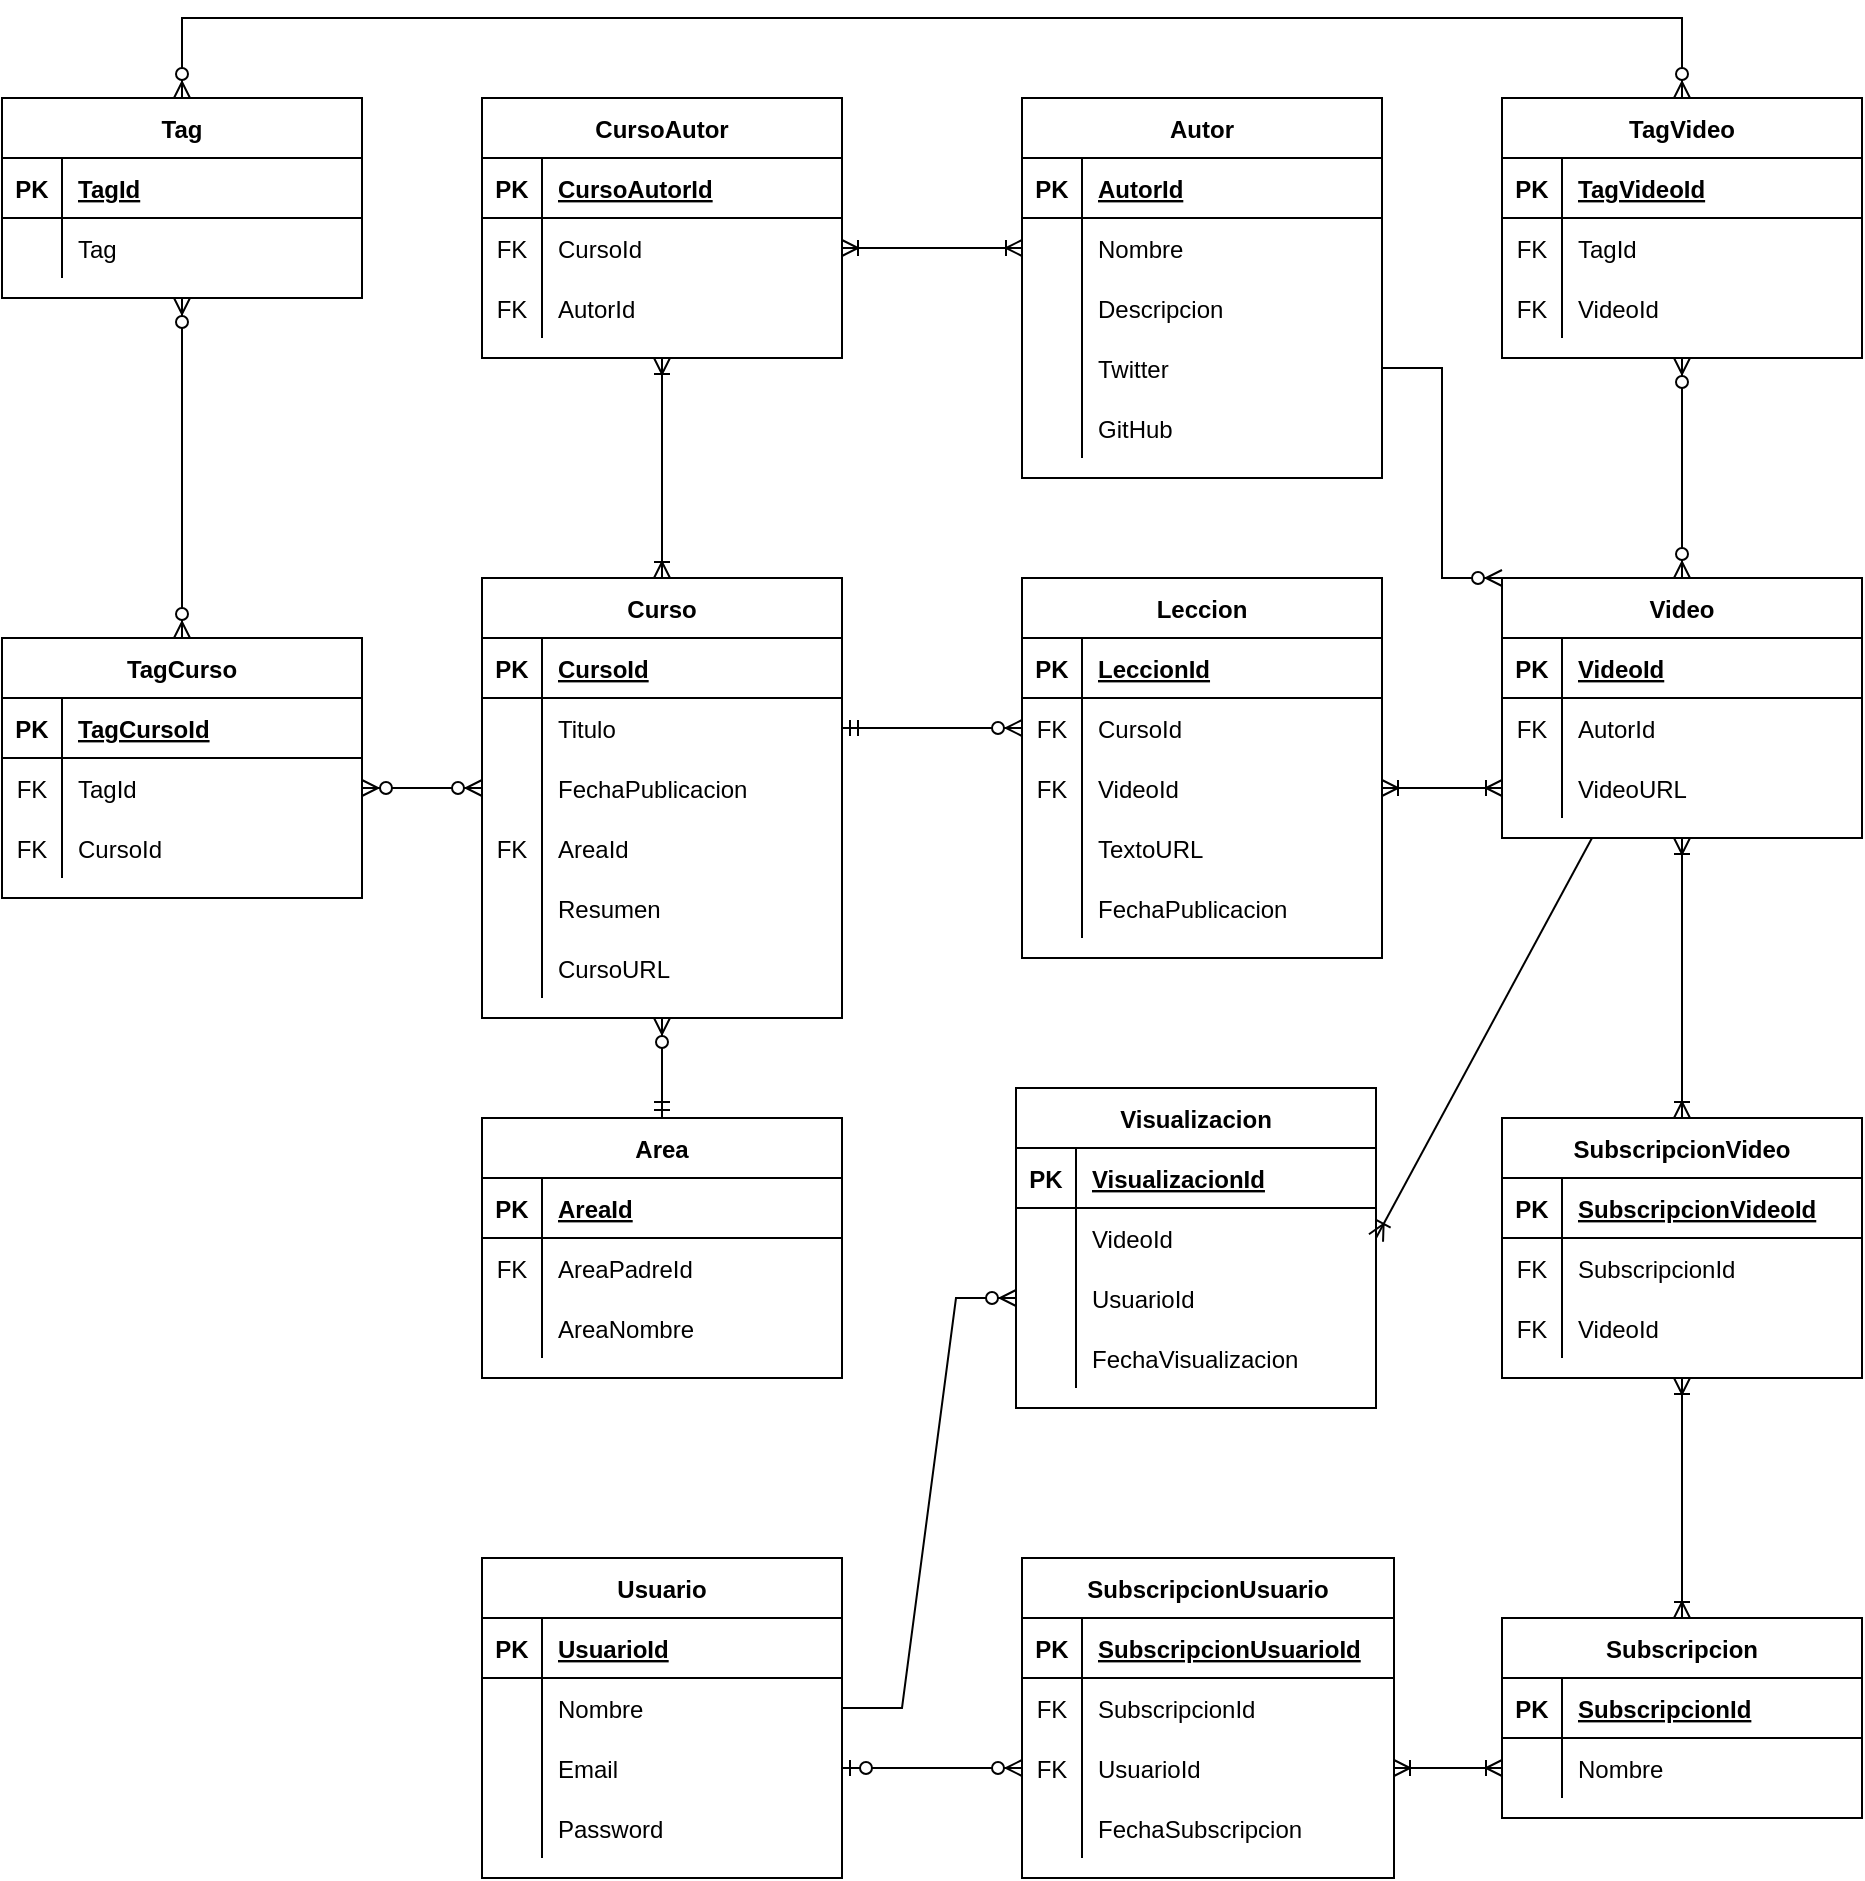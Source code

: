 <mxfile version="15.5.2" type="device"><diagram id="gZwZwtY9KoJdKJnOljTb" name="Page-1"><mxGraphModel dx="2889" dy="1114" grid="1" gridSize="10" guides="1" tooltips="1" connect="1" arrows="1" fold="1" page="1" pageScale="1" pageWidth="827" pageHeight="1169" math="0" shadow="0"><root><mxCell id="0"/><mxCell id="1" parent="0"/><mxCell id="-9CU2Oja3uMxbArhZt5T-1" value="Curso" style="shape=table;startSize=30;container=1;collapsible=1;childLayout=tableLayout;fixedRows=1;rowLines=0;fontStyle=1;align=center;resizeLast=1;" parent="1" vertex="1"><mxGeometry x="90" y="300" width="180" height="220" as="geometry"/></mxCell><mxCell id="-9CU2Oja3uMxbArhZt5T-2" value="" style="shape=partialRectangle;collapsible=0;dropTarget=0;pointerEvents=0;fillColor=none;top=0;left=0;bottom=1;right=0;points=[[0,0.5],[1,0.5]];portConstraint=eastwest;" parent="-9CU2Oja3uMxbArhZt5T-1" vertex="1"><mxGeometry y="30" width="180" height="30" as="geometry"/></mxCell><mxCell id="-9CU2Oja3uMxbArhZt5T-3" value="PK" style="shape=partialRectangle;connectable=0;fillColor=none;top=0;left=0;bottom=0;right=0;fontStyle=1;overflow=hidden;" parent="-9CU2Oja3uMxbArhZt5T-2" vertex="1"><mxGeometry width="30" height="30" as="geometry"><mxRectangle width="30" height="30" as="alternateBounds"/></mxGeometry></mxCell><mxCell id="-9CU2Oja3uMxbArhZt5T-4" value="CursoId" style="shape=partialRectangle;connectable=0;fillColor=none;top=0;left=0;bottom=0;right=0;align=left;spacingLeft=6;fontStyle=5;overflow=hidden;" parent="-9CU2Oja3uMxbArhZt5T-2" vertex="1"><mxGeometry x="30" width="150" height="30" as="geometry"><mxRectangle width="150" height="30" as="alternateBounds"/></mxGeometry></mxCell><mxCell id="-9CU2Oja3uMxbArhZt5T-5" value="" style="shape=partialRectangle;collapsible=0;dropTarget=0;pointerEvents=0;fillColor=none;top=0;left=0;bottom=0;right=0;points=[[0,0.5],[1,0.5]];portConstraint=eastwest;" parent="-9CU2Oja3uMxbArhZt5T-1" vertex="1"><mxGeometry y="60" width="180" height="30" as="geometry"/></mxCell><mxCell id="-9CU2Oja3uMxbArhZt5T-6" value="" style="shape=partialRectangle;connectable=0;fillColor=none;top=0;left=0;bottom=0;right=0;editable=1;overflow=hidden;" parent="-9CU2Oja3uMxbArhZt5T-5" vertex="1"><mxGeometry width="30" height="30" as="geometry"><mxRectangle width="30" height="30" as="alternateBounds"/></mxGeometry></mxCell><mxCell id="-9CU2Oja3uMxbArhZt5T-7" value="Titulo" style="shape=partialRectangle;connectable=0;fillColor=none;top=0;left=0;bottom=0;right=0;align=left;spacingLeft=6;overflow=hidden;" parent="-9CU2Oja3uMxbArhZt5T-5" vertex="1"><mxGeometry x="30" width="150" height="30" as="geometry"><mxRectangle width="150" height="30" as="alternateBounds"/></mxGeometry></mxCell><mxCell id="-9CU2Oja3uMxbArhZt5T-8" value="" style="shape=partialRectangle;collapsible=0;dropTarget=0;pointerEvents=0;fillColor=none;top=0;left=0;bottom=0;right=0;points=[[0,0.5],[1,0.5]];portConstraint=eastwest;" parent="-9CU2Oja3uMxbArhZt5T-1" vertex="1"><mxGeometry y="90" width="180" height="30" as="geometry"/></mxCell><mxCell id="-9CU2Oja3uMxbArhZt5T-9" value="" style="shape=partialRectangle;connectable=0;fillColor=none;top=0;left=0;bottom=0;right=0;editable=1;overflow=hidden;" parent="-9CU2Oja3uMxbArhZt5T-8" vertex="1"><mxGeometry width="30" height="30" as="geometry"><mxRectangle width="30" height="30" as="alternateBounds"/></mxGeometry></mxCell><mxCell id="-9CU2Oja3uMxbArhZt5T-10" value="FechaPublicacion" style="shape=partialRectangle;connectable=0;fillColor=none;top=0;left=0;bottom=0;right=0;align=left;spacingLeft=6;overflow=hidden;" parent="-9CU2Oja3uMxbArhZt5T-8" vertex="1"><mxGeometry x="30" width="150" height="30" as="geometry"><mxRectangle width="150" height="30" as="alternateBounds"/></mxGeometry></mxCell><mxCell id="-9CU2Oja3uMxbArhZt5T-11" value="" style="shape=partialRectangle;collapsible=0;dropTarget=0;pointerEvents=0;fillColor=none;top=0;left=0;bottom=0;right=0;points=[[0,0.5],[1,0.5]];portConstraint=eastwest;" parent="-9CU2Oja3uMxbArhZt5T-1" vertex="1"><mxGeometry y="120" width="180" height="30" as="geometry"/></mxCell><mxCell id="-9CU2Oja3uMxbArhZt5T-12" value="FK" style="shape=partialRectangle;connectable=0;fillColor=none;top=0;left=0;bottom=0;right=0;editable=1;overflow=hidden;" parent="-9CU2Oja3uMxbArhZt5T-11" vertex="1"><mxGeometry width="30" height="30" as="geometry"><mxRectangle width="30" height="30" as="alternateBounds"/></mxGeometry></mxCell><mxCell id="-9CU2Oja3uMxbArhZt5T-13" value="AreaId" style="shape=partialRectangle;connectable=0;fillColor=none;top=0;left=0;bottom=0;right=0;align=left;spacingLeft=6;overflow=hidden;" parent="-9CU2Oja3uMxbArhZt5T-11" vertex="1"><mxGeometry x="30" width="150" height="30" as="geometry"><mxRectangle width="150" height="30" as="alternateBounds"/></mxGeometry></mxCell><mxCell id="m_jo0ObRbaEmAA53Y3oJ-127" value="" style="shape=partialRectangle;collapsible=0;dropTarget=0;pointerEvents=0;fillColor=none;top=0;left=0;bottom=0;right=0;points=[[0,0.5],[1,0.5]];portConstraint=eastwest;" parent="-9CU2Oja3uMxbArhZt5T-1" vertex="1"><mxGeometry y="150" width="180" height="30" as="geometry"/></mxCell><mxCell id="m_jo0ObRbaEmAA53Y3oJ-128" value="" style="shape=partialRectangle;connectable=0;fillColor=none;top=0;left=0;bottom=0;right=0;editable=1;overflow=hidden;" parent="m_jo0ObRbaEmAA53Y3oJ-127" vertex="1"><mxGeometry width="30" height="30" as="geometry"><mxRectangle width="30" height="30" as="alternateBounds"/></mxGeometry></mxCell><mxCell id="m_jo0ObRbaEmAA53Y3oJ-129" value="Resumen" style="shape=partialRectangle;connectable=0;fillColor=none;top=0;left=0;bottom=0;right=0;align=left;spacingLeft=6;overflow=hidden;" parent="m_jo0ObRbaEmAA53Y3oJ-127" vertex="1"><mxGeometry x="30" width="150" height="30" as="geometry"><mxRectangle width="150" height="30" as="alternateBounds"/></mxGeometry></mxCell><mxCell id="m_jo0ObRbaEmAA53Y3oJ-139" value="" style="shape=partialRectangle;collapsible=0;dropTarget=0;pointerEvents=0;fillColor=none;top=0;left=0;bottom=0;right=0;points=[[0,0.5],[1,0.5]];portConstraint=eastwest;" parent="-9CU2Oja3uMxbArhZt5T-1" vertex="1"><mxGeometry y="180" width="180" height="30" as="geometry"/></mxCell><mxCell id="m_jo0ObRbaEmAA53Y3oJ-140" value="" style="shape=partialRectangle;connectable=0;fillColor=none;top=0;left=0;bottom=0;right=0;editable=1;overflow=hidden;" parent="m_jo0ObRbaEmAA53Y3oJ-139" vertex="1"><mxGeometry width="30" height="30" as="geometry"><mxRectangle width="30" height="30" as="alternateBounds"/></mxGeometry></mxCell><mxCell id="m_jo0ObRbaEmAA53Y3oJ-141" value="CursoURL" style="shape=partialRectangle;connectable=0;fillColor=none;top=0;left=0;bottom=0;right=0;align=left;spacingLeft=6;overflow=hidden;" parent="m_jo0ObRbaEmAA53Y3oJ-139" vertex="1"><mxGeometry x="30" width="150" height="30" as="geometry"><mxRectangle width="150" height="30" as="alternateBounds"/></mxGeometry></mxCell><mxCell id="-9CU2Oja3uMxbArhZt5T-14" value="Video" style="shape=table;startSize=30;container=1;collapsible=1;childLayout=tableLayout;fixedRows=1;rowLines=0;fontStyle=1;align=center;resizeLast=1;" parent="1" vertex="1"><mxGeometry x="600" y="300" width="180" height="130" as="geometry"/></mxCell><mxCell id="-9CU2Oja3uMxbArhZt5T-15" value="" style="shape=partialRectangle;collapsible=0;dropTarget=0;pointerEvents=0;fillColor=none;top=0;left=0;bottom=1;right=0;points=[[0,0.5],[1,0.5]];portConstraint=eastwest;" parent="-9CU2Oja3uMxbArhZt5T-14" vertex="1"><mxGeometry y="30" width="180" height="30" as="geometry"/></mxCell><mxCell id="-9CU2Oja3uMxbArhZt5T-16" value="PK" style="shape=partialRectangle;connectable=0;fillColor=none;top=0;left=0;bottom=0;right=0;fontStyle=1;overflow=hidden;" parent="-9CU2Oja3uMxbArhZt5T-15" vertex="1"><mxGeometry width="30" height="30" as="geometry"><mxRectangle width="30" height="30" as="alternateBounds"/></mxGeometry></mxCell><mxCell id="-9CU2Oja3uMxbArhZt5T-17" value="VideoId" style="shape=partialRectangle;connectable=0;fillColor=none;top=0;left=0;bottom=0;right=0;align=left;spacingLeft=6;fontStyle=5;overflow=hidden;" parent="-9CU2Oja3uMxbArhZt5T-15" vertex="1"><mxGeometry x="30" width="150" height="30" as="geometry"><mxRectangle width="150" height="30" as="alternateBounds"/></mxGeometry></mxCell><mxCell id="-9CU2Oja3uMxbArhZt5T-18" value="" style="shape=partialRectangle;collapsible=0;dropTarget=0;pointerEvents=0;fillColor=none;top=0;left=0;bottom=0;right=0;points=[[0,0.5],[1,0.5]];portConstraint=eastwest;" parent="-9CU2Oja3uMxbArhZt5T-14" vertex="1"><mxGeometry y="60" width="180" height="30" as="geometry"/></mxCell><mxCell id="-9CU2Oja3uMxbArhZt5T-19" value="FK" style="shape=partialRectangle;connectable=0;fillColor=none;top=0;left=0;bottom=0;right=0;editable=1;overflow=hidden;" parent="-9CU2Oja3uMxbArhZt5T-18" vertex="1"><mxGeometry width="30" height="30" as="geometry"><mxRectangle width="30" height="30" as="alternateBounds"/></mxGeometry></mxCell><mxCell id="-9CU2Oja3uMxbArhZt5T-20" value="AutorId" style="shape=partialRectangle;connectable=0;fillColor=none;top=0;left=0;bottom=0;right=0;align=left;spacingLeft=6;overflow=hidden;" parent="-9CU2Oja3uMxbArhZt5T-18" vertex="1"><mxGeometry x="30" width="150" height="30" as="geometry"><mxRectangle width="150" height="30" as="alternateBounds"/></mxGeometry></mxCell><mxCell id="m_jo0ObRbaEmAA53Y3oJ-136" value="" style="shape=partialRectangle;collapsible=0;dropTarget=0;pointerEvents=0;fillColor=none;top=0;left=0;bottom=0;right=0;points=[[0,0.5],[1,0.5]];portConstraint=eastwest;" parent="-9CU2Oja3uMxbArhZt5T-14" vertex="1"><mxGeometry y="90" width="180" height="30" as="geometry"/></mxCell><mxCell id="m_jo0ObRbaEmAA53Y3oJ-137" value="" style="shape=partialRectangle;connectable=0;fillColor=none;top=0;left=0;bottom=0;right=0;editable=1;overflow=hidden;" parent="m_jo0ObRbaEmAA53Y3oJ-136" vertex="1"><mxGeometry width="30" height="30" as="geometry"><mxRectangle width="30" height="30" as="alternateBounds"/></mxGeometry></mxCell><mxCell id="m_jo0ObRbaEmAA53Y3oJ-138" value="VideoURL" style="shape=partialRectangle;connectable=0;fillColor=none;top=0;left=0;bottom=0;right=0;align=left;spacingLeft=6;overflow=hidden;" parent="m_jo0ObRbaEmAA53Y3oJ-136" vertex="1"><mxGeometry x="30" width="150" height="30" as="geometry"><mxRectangle width="150" height="30" as="alternateBounds"/></mxGeometry></mxCell><mxCell id="m_jo0ObRbaEmAA53Y3oJ-14" value="Area" style="shape=table;startSize=30;container=1;collapsible=1;childLayout=tableLayout;fixedRows=1;rowLines=0;fontStyle=1;align=center;resizeLast=1;" parent="1" vertex="1"><mxGeometry x="90" y="570" width="180" height="130" as="geometry"/></mxCell><mxCell id="m_jo0ObRbaEmAA53Y3oJ-15" value="" style="shape=partialRectangle;collapsible=0;dropTarget=0;pointerEvents=0;fillColor=none;top=0;left=0;bottom=1;right=0;points=[[0,0.5],[1,0.5]];portConstraint=eastwest;" parent="m_jo0ObRbaEmAA53Y3oJ-14" vertex="1"><mxGeometry y="30" width="180" height="30" as="geometry"/></mxCell><mxCell id="m_jo0ObRbaEmAA53Y3oJ-16" value="PK" style="shape=partialRectangle;connectable=0;fillColor=none;top=0;left=0;bottom=0;right=0;fontStyle=1;overflow=hidden;" parent="m_jo0ObRbaEmAA53Y3oJ-15" vertex="1"><mxGeometry width="30" height="30" as="geometry"><mxRectangle width="30" height="30" as="alternateBounds"/></mxGeometry></mxCell><mxCell id="m_jo0ObRbaEmAA53Y3oJ-17" value="AreaId" style="shape=partialRectangle;connectable=0;fillColor=none;top=0;left=0;bottom=0;right=0;align=left;spacingLeft=6;fontStyle=5;overflow=hidden;" parent="m_jo0ObRbaEmAA53Y3oJ-15" vertex="1"><mxGeometry x="30" width="150" height="30" as="geometry"><mxRectangle width="150" height="30" as="alternateBounds"/></mxGeometry></mxCell><mxCell id="m_jo0ObRbaEmAA53Y3oJ-18" value="" style="shape=partialRectangle;collapsible=0;dropTarget=0;pointerEvents=0;fillColor=none;top=0;left=0;bottom=0;right=0;points=[[0,0.5],[1,0.5]];portConstraint=eastwest;" parent="m_jo0ObRbaEmAA53Y3oJ-14" vertex="1"><mxGeometry y="60" width="180" height="30" as="geometry"/></mxCell><mxCell id="m_jo0ObRbaEmAA53Y3oJ-19" value="FK" style="shape=partialRectangle;connectable=0;fillColor=none;top=0;left=0;bottom=0;right=0;editable=1;overflow=hidden;" parent="m_jo0ObRbaEmAA53Y3oJ-18" vertex="1"><mxGeometry width="30" height="30" as="geometry"><mxRectangle width="30" height="30" as="alternateBounds"/></mxGeometry></mxCell><mxCell id="m_jo0ObRbaEmAA53Y3oJ-20" value="AreaPadreId" style="shape=partialRectangle;connectable=0;fillColor=none;top=0;left=0;bottom=0;right=0;align=left;spacingLeft=6;overflow=hidden;" parent="m_jo0ObRbaEmAA53Y3oJ-18" vertex="1"><mxGeometry x="30" width="150" height="30" as="geometry"><mxRectangle width="150" height="30" as="alternateBounds"/></mxGeometry></mxCell><mxCell id="m_jo0ObRbaEmAA53Y3oJ-21" value="" style="shape=partialRectangle;collapsible=0;dropTarget=0;pointerEvents=0;fillColor=none;top=0;left=0;bottom=0;right=0;points=[[0,0.5],[1,0.5]];portConstraint=eastwest;" parent="m_jo0ObRbaEmAA53Y3oJ-14" vertex="1"><mxGeometry y="90" width="180" height="30" as="geometry"/></mxCell><mxCell id="m_jo0ObRbaEmAA53Y3oJ-22" value="" style="shape=partialRectangle;connectable=0;fillColor=none;top=0;left=0;bottom=0;right=0;editable=1;overflow=hidden;" parent="m_jo0ObRbaEmAA53Y3oJ-21" vertex="1"><mxGeometry width="30" height="30" as="geometry"><mxRectangle width="30" height="30" as="alternateBounds"/></mxGeometry></mxCell><mxCell id="m_jo0ObRbaEmAA53Y3oJ-23" value="AreaNombre" style="shape=partialRectangle;connectable=0;fillColor=none;top=0;left=0;bottom=0;right=0;align=left;spacingLeft=6;overflow=hidden;" parent="m_jo0ObRbaEmAA53Y3oJ-21" vertex="1"><mxGeometry x="30" width="150" height="30" as="geometry"><mxRectangle width="150" height="30" as="alternateBounds"/></mxGeometry></mxCell><mxCell id="m_jo0ObRbaEmAA53Y3oJ-27" value="Autor" style="shape=table;startSize=30;container=1;collapsible=1;childLayout=tableLayout;fixedRows=1;rowLines=0;fontStyle=1;align=center;resizeLast=1;" parent="1" vertex="1"><mxGeometry x="360" y="60" width="180" height="190" as="geometry"/></mxCell><mxCell id="m_jo0ObRbaEmAA53Y3oJ-28" value="" style="shape=partialRectangle;collapsible=0;dropTarget=0;pointerEvents=0;fillColor=none;top=0;left=0;bottom=1;right=0;points=[[0,0.5],[1,0.5]];portConstraint=eastwest;" parent="m_jo0ObRbaEmAA53Y3oJ-27" vertex="1"><mxGeometry y="30" width="180" height="30" as="geometry"/></mxCell><mxCell id="m_jo0ObRbaEmAA53Y3oJ-29" value="PK" style="shape=partialRectangle;connectable=0;fillColor=none;top=0;left=0;bottom=0;right=0;fontStyle=1;overflow=hidden;" parent="m_jo0ObRbaEmAA53Y3oJ-28" vertex="1"><mxGeometry width="30" height="30" as="geometry"><mxRectangle width="30" height="30" as="alternateBounds"/></mxGeometry></mxCell><mxCell id="m_jo0ObRbaEmAA53Y3oJ-30" value="AutorId" style="shape=partialRectangle;connectable=0;fillColor=none;top=0;left=0;bottom=0;right=0;align=left;spacingLeft=6;fontStyle=5;overflow=hidden;" parent="m_jo0ObRbaEmAA53Y3oJ-28" vertex="1"><mxGeometry x="30" width="150" height="30" as="geometry"><mxRectangle width="150" height="30" as="alternateBounds"/></mxGeometry></mxCell><mxCell id="m_jo0ObRbaEmAA53Y3oJ-34" value="" style="shape=partialRectangle;collapsible=0;dropTarget=0;pointerEvents=0;fillColor=none;top=0;left=0;bottom=0;right=0;points=[[0,0.5],[1,0.5]];portConstraint=eastwest;" parent="m_jo0ObRbaEmAA53Y3oJ-27" vertex="1"><mxGeometry y="60" width="180" height="30" as="geometry"/></mxCell><mxCell id="m_jo0ObRbaEmAA53Y3oJ-35" value="" style="shape=partialRectangle;connectable=0;fillColor=none;top=0;left=0;bottom=0;right=0;editable=1;overflow=hidden;" parent="m_jo0ObRbaEmAA53Y3oJ-34" vertex="1"><mxGeometry width="30" height="30" as="geometry"><mxRectangle width="30" height="30" as="alternateBounds"/></mxGeometry></mxCell><mxCell id="m_jo0ObRbaEmAA53Y3oJ-36" value="Nombre" style="shape=partialRectangle;connectable=0;fillColor=none;top=0;left=0;bottom=0;right=0;align=left;spacingLeft=6;overflow=hidden;" parent="m_jo0ObRbaEmAA53Y3oJ-34" vertex="1"><mxGeometry x="30" width="150" height="30" as="geometry"><mxRectangle width="150" height="30" as="alternateBounds"/></mxGeometry></mxCell><mxCell id="m_jo0ObRbaEmAA53Y3oJ-37" value="" style="shape=partialRectangle;collapsible=0;dropTarget=0;pointerEvents=0;fillColor=none;top=0;left=0;bottom=0;right=0;points=[[0,0.5],[1,0.5]];portConstraint=eastwest;" parent="m_jo0ObRbaEmAA53Y3oJ-27" vertex="1"><mxGeometry y="90" width="180" height="30" as="geometry"/></mxCell><mxCell id="m_jo0ObRbaEmAA53Y3oJ-38" value="" style="shape=partialRectangle;connectable=0;fillColor=none;top=0;left=0;bottom=0;right=0;editable=1;overflow=hidden;" parent="m_jo0ObRbaEmAA53Y3oJ-37" vertex="1"><mxGeometry width="30" height="30" as="geometry"><mxRectangle width="30" height="30" as="alternateBounds"/></mxGeometry></mxCell><mxCell id="m_jo0ObRbaEmAA53Y3oJ-39" value="Descripcion" style="shape=partialRectangle;connectable=0;fillColor=none;top=0;left=0;bottom=0;right=0;align=left;spacingLeft=6;overflow=hidden;" parent="m_jo0ObRbaEmAA53Y3oJ-37" vertex="1"><mxGeometry x="30" width="150" height="30" as="geometry"><mxRectangle width="150" height="30" as="alternateBounds"/></mxGeometry></mxCell><mxCell id="m_jo0ObRbaEmAA53Y3oJ-130" value="" style="shape=partialRectangle;collapsible=0;dropTarget=0;pointerEvents=0;fillColor=none;top=0;left=0;bottom=0;right=0;points=[[0,0.5],[1,0.5]];portConstraint=eastwest;" parent="m_jo0ObRbaEmAA53Y3oJ-27" vertex="1"><mxGeometry y="120" width="180" height="30" as="geometry"/></mxCell><mxCell id="m_jo0ObRbaEmAA53Y3oJ-131" value="" style="shape=partialRectangle;connectable=0;fillColor=none;top=0;left=0;bottom=0;right=0;editable=1;overflow=hidden;" parent="m_jo0ObRbaEmAA53Y3oJ-130" vertex="1"><mxGeometry width="30" height="30" as="geometry"><mxRectangle width="30" height="30" as="alternateBounds"/></mxGeometry></mxCell><mxCell id="m_jo0ObRbaEmAA53Y3oJ-132" value="Twitter" style="shape=partialRectangle;connectable=0;fillColor=none;top=0;left=0;bottom=0;right=0;align=left;spacingLeft=6;overflow=hidden;" parent="m_jo0ObRbaEmAA53Y3oJ-130" vertex="1"><mxGeometry x="30" width="150" height="30" as="geometry"><mxRectangle width="150" height="30" as="alternateBounds"/></mxGeometry></mxCell><mxCell id="m_jo0ObRbaEmAA53Y3oJ-133" value="" style="shape=partialRectangle;collapsible=0;dropTarget=0;pointerEvents=0;fillColor=none;top=0;left=0;bottom=0;right=0;points=[[0,0.5],[1,0.5]];portConstraint=eastwest;" parent="m_jo0ObRbaEmAA53Y3oJ-27" vertex="1"><mxGeometry y="150" width="180" height="30" as="geometry"/></mxCell><mxCell id="m_jo0ObRbaEmAA53Y3oJ-134" value="" style="shape=partialRectangle;connectable=0;fillColor=none;top=0;left=0;bottom=0;right=0;editable=1;overflow=hidden;" parent="m_jo0ObRbaEmAA53Y3oJ-133" vertex="1"><mxGeometry width="30" height="30" as="geometry"><mxRectangle width="30" height="30" as="alternateBounds"/></mxGeometry></mxCell><mxCell id="m_jo0ObRbaEmAA53Y3oJ-135" value="GitHub" style="shape=partialRectangle;connectable=0;fillColor=none;top=0;left=0;bottom=0;right=0;align=left;spacingLeft=6;overflow=hidden;" parent="m_jo0ObRbaEmAA53Y3oJ-133" vertex="1"><mxGeometry x="30" width="150" height="30" as="geometry"><mxRectangle width="150" height="30" as="alternateBounds"/></mxGeometry></mxCell><mxCell id="m_jo0ObRbaEmAA53Y3oJ-40" value="CursoAutor" style="shape=table;startSize=30;container=1;collapsible=1;childLayout=tableLayout;fixedRows=1;rowLines=0;fontStyle=1;align=center;resizeLast=1;" parent="1" vertex="1"><mxGeometry x="90" y="60" width="180" height="130" as="geometry"/></mxCell><mxCell id="m_jo0ObRbaEmAA53Y3oJ-41" value="" style="shape=partialRectangle;collapsible=0;dropTarget=0;pointerEvents=0;fillColor=none;top=0;left=0;bottom=1;right=0;points=[[0,0.5],[1,0.5]];portConstraint=eastwest;" parent="m_jo0ObRbaEmAA53Y3oJ-40" vertex="1"><mxGeometry y="30" width="180" height="30" as="geometry"/></mxCell><mxCell id="m_jo0ObRbaEmAA53Y3oJ-42" value="PK" style="shape=partialRectangle;connectable=0;fillColor=none;top=0;left=0;bottom=0;right=0;fontStyle=1;overflow=hidden;" parent="m_jo0ObRbaEmAA53Y3oJ-41" vertex="1"><mxGeometry width="30" height="30" as="geometry"><mxRectangle width="30" height="30" as="alternateBounds"/></mxGeometry></mxCell><mxCell id="m_jo0ObRbaEmAA53Y3oJ-43" value="CursoAutorId" style="shape=partialRectangle;connectable=0;fillColor=none;top=0;left=0;bottom=0;right=0;align=left;spacingLeft=6;fontStyle=5;overflow=hidden;" parent="m_jo0ObRbaEmAA53Y3oJ-41" vertex="1"><mxGeometry x="30" width="150" height="30" as="geometry"><mxRectangle width="150" height="30" as="alternateBounds"/></mxGeometry></mxCell><mxCell id="m_jo0ObRbaEmAA53Y3oJ-44" value="" style="shape=partialRectangle;collapsible=0;dropTarget=0;pointerEvents=0;fillColor=none;top=0;left=0;bottom=0;right=0;points=[[0,0.5],[1,0.5]];portConstraint=eastwest;" parent="m_jo0ObRbaEmAA53Y3oJ-40" vertex="1"><mxGeometry y="60" width="180" height="30" as="geometry"/></mxCell><mxCell id="m_jo0ObRbaEmAA53Y3oJ-45" value="FK" style="shape=partialRectangle;connectable=0;fillColor=none;top=0;left=0;bottom=0;right=0;editable=1;overflow=hidden;" parent="m_jo0ObRbaEmAA53Y3oJ-44" vertex="1"><mxGeometry width="30" height="30" as="geometry"><mxRectangle width="30" height="30" as="alternateBounds"/></mxGeometry></mxCell><mxCell id="m_jo0ObRbaEmAA53Y3oJ-46" value="CursoId" style="shape=partialRectangle;connectable=0;fillColor=none;top=0;left=0;bottom=0;right=0;align=left;spacingLeft=6;overflow=hidden;" parent="m_jo0ObRbaEmAA53Y3oJ-44" vertex="1"><mxGeometry x="30" width="150" height="30" as="geometry"><mxRectangle width="150" height="30" as="alternateBounds"/></mxGeometry></mxCell><mxCell id="m_jo0ObRbaEmAA53Y3oJ-47" value="" style="shape=partialRectangle;collapsible=0;dropTarget=0;pointerEvents=0;fillColor=none;top=0;left=0;bottom=0;right=0;points=[[0,0.5],[1,0.5]];portConstraint=eastwest;" parent="m_jo0ObRbaEmAA53Y3oJ-40" vertex="1"><mxGeometry y="90" width="180" height="30" as="geometry"/></mxCell><mxCell id="m_jo0ObRbaEmAA53Y3oJ-48" value="FK" style="shape=partialRectangle;connectable=0;fillColor=none;top=0;left=0;bottom=0;right=0;editable=1;overflow=hidden;" parent="m_jo0ObRbaEmAA53Y3oJ-47" vertex="1"><mxGeometry width="30" height="30" as="geometry"><mxRectangle width="30" height="30" as="alternateBounds"/></mxGeometry></mxCell><mxCell id="m_jo0ObRbaEmAA53Y3oJ-49" value="AutorId" style="shape=partialRectangle;connectable=0;fillColor=none;top=0;left=0;bottom=0;right=0;align=left;spacingLeft=6;overflow=hidden;" parent="m_jo0ObRbaEmAA53Y3oJ-47" vertex="1"><mxGeometry x="30" width="150" height="30" as="geometry"><mxRectangle width="150" height="30" as="alternateBounds"/></mxGeometry></mxCell><mxCell id="m_jo0ObRbaEmAA53Y3oJ-53" value="Leccion" style="shape=table;startSize=30;container=1;collapsible=1;childLayout=tableLayout;fixedRows=1;rowLines=0;fontStyle=1;align=center;resizeLast=1;" parent="1" vertex="1"><mxGeometry x="360" y="300" width="180" height="190" as="geometry"/></mxCell><mxCell id="m_jo0ObRbaEmAA53Y3oJ-54" value="" style="shape=partialRectangle;collapsible=0;dropTarget=0;pointerEvents=0;fillColor=none;top=0;left=0;bottom=1;right=0;points=[[0,0.5],[1,0.5]];portConstraint=eastwest;" parent="m_jo0ObRbaEmAA53Y3oJ-53" vertex="1"><mxGeometry y="30" width="180" height="30" as="geometry"/></mxCell><mxCell id="m_jo0ObRbaEmAA53Y3oJ-55" value="PK" style="shape=partialRectangle;connectable=0;fillColor=none;top=0;left=0;bottom=0;right=0;fontStyle=1;overflow=hidden;" parent="m_jo0ObRbaEmAA53Y3oJ-54" vertex="1"><mxGeometry width="30" height="30" as="geometry"><mxRectangle width="30" height="30" as="alternateBounds"/></mxGeometry></mxCell><mxCell id="m_jo0ObRbaEmAA53Y3oJ-56" value="LeccionId" style="shape=partialRectangle;connectable=0;fillColor=none;top=0;left=0;bottom=0;right=0;align=left;spacingLeft=6;fontStyle=5;overflow=hidden;" parent="m_jo0ObRbaEmAA53Y3oJ-54" vertex="1"><mxGeometry x="30" width="150" height="30" as="geometry"><mxRectangle width="150" height="30" as="alternateBounds"/></mxGeometry></mxCell><mxCell id="m_jo0ObRbaEmAA53Y3oJ-57" value="" style="shape=partialRectangle;collapsible=0;dropTarget=0;pointerEvents=0;fillColor=none;top=0;left=0;bottom=0;right=0;points=[[0,0.5],[1,0.5]];portConstraint=eastwest;" parent="m_jo0ObRbaEmAA53Y3oJ-53" vertex="1"><mxGeometry y="60" width="180" height="30" as="geometry"/></mxCell><mxCell id="m_jo0ObRbaEmAA53Y3oJ-58" value="FK" style="shape=partialRectangle;connectable=0;fillColor=none;top=0;left=0;bottom=0;right=0;editable=1;overflow=hidden;" parent="m_jo0ObRbaEmAA53Y3oJ-57" vertex="1"><mxGeometry width="30" height="30" as="geometry"><mxRectangle width="30" height="30" as="alternateBounds"/></mxGeometry></mxCell><mxCell id="m_jo0ObRbaEmAA53Y3oJ-59" value="CursoId" style="shape=partialRectangle;connectable=0;fillColor=none;top=0;left=0;bottom=0;right=0;align=left;spacingLeft=6;overflow=hidden;" parent="m_jo0ObRbaEmAA53Y3oJ-57" vertex="1"><mxGeometry x="30" width="150" height="30" as="geometry"><mxRectangle width="150" height="30" as="alternateBounds"/></mxGeometry></mxCell><mxCell id="m_jo0ObRbaEmAA53Y3oJ-60" value="" style="shape=partialRectangle;collapsible=0;dropTarget=0;pointerEvents=0;fillColor=none;top=0;left=0;bottom=0;right=0;points=[[0,0.5],[1,0.5]];portConstraint=eastwest;" parent="m_jo0ObRbaEmAA53Y3oJ-53" vertex="1"><mxGeometry y="90" width="180" height="30" as="geometry"/></mxCell><mxCell id="m_jo0ObRbaEmAA53Y3oJ-61" value="FK" style="shape=partialRectangle;connectable=0;fillColor=none;top=0;left=0;bottom=0;right=0;editable=1;overflow=hidden;" parent="m_jo0ObRbaEmAA53Y3oJ-60" vertex="1"><mxGeometry width="30" height="30" as="geometry"><mxRectangle width="30" height="30" as="alternateBounds"/></mxGeometry></mxCell><mxCell id="m_jo0ObRbaEmAA53Y3oJ-62" value="VideoId" style="shape=partialRectangle;connectable=0;fillColor=none;top=0;left=0;bottom=0;right=0;align=left;spacingLeft=6;overflow=hidden;" parent="m_jo0ObRbaEmAA53Y3oJ-60" vertex="1"><mxGeometry x="30" width="150" height="30" as="geometry"><mxRectangle width="150" height="30" as="alternateBounds"/></mxGeometry></mxCell><mxCell id="m_jo0ObRbaEmAA53Y3oJ-63" value="" style="shape=partialRectangle;collapsible=0;dropTarget=0;pointerEvents=0;fillColor=none;top=0;left=0;bottom=0;right=0;points=[[0,0.5],[1,0.5]];portConstraint=eastwest;" parent="m_jo0ObRbaEmAA53Y3oJ-53" vertex="1"><mxGeometry y="120" width="180" height="30" as="geometry"/></mxCell><mxCell id="m_jo0ObRbaEmAA53Y3oJ-64" value="" style="shape=partialRectangle;connectable=0;fillColor=none;top=0;left=0;bottom=0;right=0;editable=1;overflow=hidden;" parent="m_jo0ObRbaEmAA53Y3oJ-63" vertex="1"><mxGeometry width="30" height="30" as="geometry"><mxRectangle width="30" height="30" as="alternateBounds"/></mxGeometry></mxCell><mxCell id="m_jo0ObRbaEmAA53Y3oJ-65" value="TextoURL" style="shape=partialRectangle;connectable=0;fillColor=none;top=0;left=0;bottom=0;right=0;align=left;spacingLeft=6;overflow=hidden;" parent="m_jo0ObRbaEmAA53Y3oJ-63" vertex="1"><mxGeometry x="30" width="150" height="30" as="geometry"><mxRectangle width="150" height="30" as="alternateBounds"/></mxGeometry></mxCell><mxCell id="m_jo0ObRbaEmAA53Y3oJ-200" value="" style="shape=partialRectangle;collapsible=0;dropTarget=0;pointerEvents=0;fillColor=none;top=0;left=0;bottom=0;right=0;points=[[0,0.5],[1,0.5]];portConstraint=eastwest;" parent="m_jo0ObRbaEmAA53Y3oJ-53" vertex="1"><mxGeometry y="150" width="180" height="30" as="geometry"/></mxCell><mxCell id="m_jo0ObRbaEmAA53Y3oJ-201" value="" style="shape=partialRectangle;connectable=0;fillColor=none;top=0;left=0;bottom=0;right=0;editable=1;overflow=hidden;" parent="m_jo0ObRbaEmAA53Y3oJ-200" vertex="1"><mxGeometry width="30" height="30" as="geometry"><mxRectangle width="30" height="30" as="alternateBounds"/></mxGeometry></mxCell><mxCell id="m_jo0ObRbaEmAA53Y3oJ-202" value="FechaPublicacion" style="shape=partialRectangle;connectable=0;fillColor=none;top=0;left=0;bottom=0;right=0;align=left;spacingLeft=6;overflow=hidden;" parent="m_jo0ObRbaEmAA53Y3oJ-200" vertex="1"><mxGeometry x="30" width="150" height="30" as="geometry"><mxRectangle width="150" height="30" as="alternateBounds"/></mxGeometry></mxCell><mxCell id="m_jo0ObRbaEmAA53Y3oJ-66" value="Usuario" style="shape=table;startSize=30;container=1;collapsible=1;childLayout=tableLayout;fixedRows=1;rowLines=0;fontStyle=1;align=center;resizeLast=1;" parent="1" vertex="1"><mxGeometry x="90" y="790" width="180" height="160" as="geometry"/></mxCell><mxCell id="m_jo0ObRbaEmAA53Y3oJ-67" value="" style="shape=partialRectangle;collapsible=0;dropTarget=0;pointerEvents=0;fillColor=none;top=0;left=0;bottom=1;right=0;points=[[0,0.5],[1,0.5]];portConstraint=eastwest;" parent="m_jo0ObRbaEmAA53Y3oJ-66" vertex="1"><mxGeometry y="30" width="180" height="30" as="geometry"/></mxCell><mxCell id="m_jo0ObRbaEmAA53Y3oJ-68" value="PK" style="shape=partialRectangle;connectable=0;fillColor=none;top=0;left=0;bottom=0;right=0;fontStyle=1;overflow=hidden;" parent="m_jo0ObRbaEmAA53Y3oJ-67" vertex="1"><mxGeometry width="30" height="30" as="geometry"><mxRectangle width="30" height="30" as="alternateBounds"/></mxGeometry></mxCell><mxCell id="m_jo0ObRbaEmAA53Y3oJ-69" value="UsuarioId" style="shape=partialRectangle;connectable=0;fillColor=none;top=0;left=0;bottom=0;right=0;align=left;spacingLeft=6;fontStyle=5;overflow=hidden;" parent="m_jo0ObRbaEmAA53Y3oJ-67" vertex="1"><mxGeometry x="30" width="150" height="30" as="geometry"><mxRectangle width="150" height="30" as="alternateBounds"/></mxGeometry></mxCell><mxCell id="m_jo0ObRbaEmAA53Y3oJ-70" value="" style="shape=partialRectangle;collapsible=0;dropTarget=0;pointerEvents=0;fillColor=none;top=0;left=0;bottom=0;right=0;points=[[0,0.5],[1,0.5]];portConstraint=eastwest;" parent="m_jo0ObRbaEmAA53Y3oJ-66" vertex="1"><mxGeometry y="60" width="180" height="30" as="geometry"/></mxCell><mxCell id="m_jo0ObRbaEmAA53Y3oJ-71" value="" style="shape=partialRectangle;connectable=0;fillColor=none;top=0;left=0;bottom=0;right=0;editable=1;overflow=hidden;" parent="m_jo0ObRbaEmAA53Y3oJ-70" vertex="1"><mxGeometry width="30" height="30" as="geometry"><mxRectangle width="30" height="30" as="alternateBounds"/></mxGeometry></mxCell><mxCell id="m_jo0ObRbaEmAA53Y3oJ-72" value="Nombre" style="shape=partialRectangle;connectable=0;fillColor=none;top=0;left=0;bottom=0;right=0;align=left;spacingLeft=6;overflow=hidden;" parent="m_jo0ObRbaEmAA53Y3oJ-70" vertex="1"><mxGeometry x="30" width="150" height="30" as="geometry"><mxRectangle width="150" height="30" as="alternateBounds"/></mxGeometry></mxCell><mxCell id="m_jo0ObRbaEmAA53Y3oJ-73" value="" style="shape=partialRectangle;collapsible=0;dropTarget=0;pointerEvents=0;fillColor=none;top=0;left=0;bottom=0;right=0;points=[[0,0.5],[1,0.5]];portConstraint=eastwest;" parent="m_jo0ObRbaEmAA53Y3oJ-66" vertex="1"><mxGeometry y="90" width="180" height="30" as="geometry"/></mxCell><mxCell id="m_jo0ObRbaEmAA53Y3oJ-74" value="" style="shape=partialRectangle;connectable=0;fillColor=none;top=0;left=0;bottom=0;right=0;editable=1;overflow=hidden;" parent="m_jo0ObRbaEmAA53Y3oJ-73" vertex="1"><mxGeometry width="30" height="30" as="geometry"><mxRectangle width="30" height="30" as="alternateBounds"/></mxGeometry></mxCell><mxCell id="m_jo0ObRbaEmAA53Y3oJ-75" value="Email" style="shape=partialRectangle;connectable=0;fillColor=none;top=0;left=0;bottom=0;right=0;align=left;spacingLeft=6;overflow=hidden;" parent="m_jo0ObRbaEmAA53Y3oJ-73" vertex="1"><mxGeometry x="30" width="150" height="30" as="geometry"><mxRectangle width="150" height="30" as="alternateBounds"/></mxGeometry></mxCell><mxCell id="m_jo0ObRbaEmAA53Y3oJ-76" value="" style="shape=partialRectangle;collapsible=0;dropTarget=0;pointerEvents=0;fillColor=none;top=0;left=0;bottom=0;right=0;points=[[0,0.5],[1,0.5]];portConstraint=eastwest;" parent="m_jo0ObRbaEmAA53Y3oJ-66" vertex="1"><mxGeometry y="120" width="180" height="30" as="geometry"/></mxCell><mxCell id="m_jo0ObRbaEmAA53Y3oJ-77" value="" style="shape=partialRectangle;connectable=0;fillColor=none;top=0;left=0;bottom=0;right=0;editable=1;overflow=hidden;" parent="m_jo0ObRbaEmAA53Y3oJ-76" vertex="1"><mxGeometry width="30" height="30" as="geometry"><mxRectangle width="30" height="30" as="alternateBounds"/></mxGeometry></mxCell><mxCell id="m_jo0ObRbaEmAA53Y3oJ-78" value="Password" style="shape=partialRectangle;connectable=0;fillColor=none;top=0;left=0;bottom=0;right=0;align=left;spacingLeft=6;overflow=hidden;" parent="m_jo0ObRbaEmAA53Y3oJ-76" vertex="1"><mxGeometry x="30" width="150" height="30" as="geometry"><mxRectangle width="150" height="30" as="alternateBounds"/></mxGeometry></mxCell><mxCell id="m_jo0ObRbaEmAA53Y3oJ-79" value="Subscripcion" style="shape=table;startSize=30;container=1;collapsible=1;childLayout=tableLayout;fixedRows=1;rowLines=0;fontStyle=1;align=center;resizeLast=1;" parent="1" vertex="1"><mxGeometry x="600" y="820" width="180" height="100" as="geometry"/></mxCell><mxCell id="m_jo0ObRbaEmAA53Y3oJ-80" value="" style="shape=partialRectangle;collapsible=0;dropTarget=0;pointerEvents=0;fillColor=none;top=0;left=0;bottom=1;right=0;points=[[0,0.5],[1,0.5]];portConstraint=eastwest;" parent="m_jo0ObRbaEmAA53Y3oJ-79" vertex="1"><mxGeometry y="30" width="180" height="30" as="geometry"/></mxCell><mxCell id="m_jo0ObRbaEmAA53Y3oJ-81" value="PK" style="shape=partialRectangle;connectable=0;fillColor=none;top=0;left=0;bottom=0;right=0;fontStyle=1;overflow=hidden;" parent="m_jo0ObRbaEmAA53Y3oJ-80" vertex="1"><mxGeometry width="30" height="30" as="geometry"><mxRectangle width="30" height="30" as="alternateBounds"/></mxGeometry></mxCell><mxCell id="m_jo0ObRbaEmAA53Y3oJ-82" value="SubscripcionId" style="shape=partialRectangle;connectable=0;fillColor=none;top=0;left=0;bottom=0;right=0;align=left;spacingLeft=6;fontStyle=5;overflow=hidden;" parent="m_jo0ObRbaEmAA53Y3oJ-80" vertex="1"><mxGeometry x="30" width="150" height="30" as="geometry"><mxRectangle width="150" height="30" as="alternateBounds"/></mxGeometry></mxCell><mxCell id="m_jo0ObRbaEmAA53Y3oJ-83" value="" style="shape=partialRectangle;collapsible=0;dropTarget=0;pointerEvents=0;fillColor=none;top=0;left=0;bottom=0;right=0;points=[[0,0.5],[1,0.5]];portConstraint=eastwest;" parent="m_jo0ObRbaEmAA53Y3oJ-79" vertex="1"><mxGeometry y="60" width="180" height="30" as="geometry"/></mxCell><mxCell id="m_jo0ObRbaEmAA53Y3oJ-84" value="" style="shape=partialRectangle;connectable=0;fillColor=none;top=0;left=0;bottom=0;right=0;editable=1;overflow=hidden;" parent="m_jo0ObRbaEmAA53Y3oJ-83" vertex="1"><mxGeometry width="30" height="30" as="geometry"><mxRectangle width="30" height="30" as="alternateBounds"/></mxGeometry></mxCell><mxCell id="m_jo0ObRbaEmAA53Y3oJ-85" value="Nombre" style="shape=partialRectangle;connectable=0;fillColor=none;top=0;left=0;bottom=0;right=0;align=left;spacingLeft=6;overflow=hidden;" parent="m_jo0ObRbaEmAA53Y3oJ-83" vertex="1"><mxGeometry x="30" width="150" height="30" as="geometry"><mxRectangle width="150" height="30" as="alternateBounds"/></mxGeometry></mxCell><mxCell id="m_jo0ObRbaEmAA53Y3oJ-92" value="SubscripcionVideo" style="shape=table;startSize=30;container=1;collapsible=1;childLayout=tableLayout;fixedRows=1;rowLines=0;fontStyle=1;align=center;resizeLast=1;" parent="1" vertex="1"><mxGeometry x="600" y="570" width="180" height="130" as="geometry"/></mxCell><mxCell id="m_jo0ObRbaEmAA53Y3oJ-93" value="" style="shape=partialRectangle;collapsible=0;dropTarget=0;pointerEvents=0;fillColor=none;top=0;left=0;bottom=1;right=0;points=[[0,0.5],[1,0.5]];portConstraint=eastwest;" parent="m_jo0ObRbaEmAA53Y3oJ-92" vertex="1"><mxGeometry y="30" width="180" height="30" as="geometry"/></mxCell><mxCell id="m_jo0ObRbaEmAA53Y3oJ-94" value="PK" style="shape=partialRectangle;connectable=0;fillColor=none;top=0;left=0;bottom=0;right=0;fontStyle=1;overflow=hidden;" parent="m_jo0ObRbaEmAA53Y3oJ-93" vertex="1"><mxGeometry width="30" height="30" as="geometry"><mxRectangle width="30" height="30" as="alternateBounds"/></mxGeometry></mxCell><mxCell id="m_jo0ObRbaEmAA53Y3oJ-95" value="SubscripcionVideoId" style="shape=partialRectangle;connectable=0;fillColor=none;top=0;left=0;bottom=0;right=0;align=left;spacingLeft=6;fontStyle=5;overflow=hidden;" parent="m_jo0ObRbaEmAA53Y3oJ-93" vertex="1"><mxGeometry x="30" width="150" height="30" as="geometry"><mxRectangle width="150" height="30" as="alternateBounds"/></mxGeometry></mxCell><mxCell id="m_jo0ObRbaEmAA53Y3oJ-96" value="" style="shape=partialRectangle;collapsible=0;dropTarget=0;pointerEvents=0;fillColor=none;top=0;left=0;bottom=0;right=0;points=[[0,0.5],[1,0.5]];portConstraint=eastwest;" parent="m_jo0ObRbaEmAA53Y3oJ-92" vertex="1"><mxGeometry y="60" width="180" height="30" as="geometry"/></mxCell><mxCell id="m_jo0ObRbaEmAA53Y3oJ-97" value="FK" style="shape=partialRectangle;connectable=0;fillColor=none;top=0;left=0;bottom=0;right=0;editable=1;overflow=hidden;" parent="m_jo0ObRbaEmAA53Y3oJ-96" vertex="1"><mxGeometry width="30" height="30" as="geometry"><mxRectangle width="30" height="30" as="alternateBounds"/></mxGeometry></mxCell><mxCell id="m_jo0ObRbaEmAA53Y3oJ-98" value="SubscripcionId" style="shape=partialRectangle;connectable=0;fillColor=none;top=0;left=0;bottom=0;right=0;align=left;spacingLeft=6;overflow=hidden;" parent="m_jo0ObRbaEmAA53Y3oJ-96" vertex="1"><mxGeometry x="30" width="150" height="30" as="geometry"><mxRectangle width="150" height="30" as="alternateBounds"/></mxGeometry></mxCell><mxCell id="m_jo0ObRbaEmAA53Y3oJ-99" value="" style="shape=partialRectangle;collapsible=0;dropTarget=0;pointerEvents=0;fillColor=none;top=0;left=0;bottom=0;right=0;points=[[0,0.5],[1,0.5]];portConstraint=eastwest;" parent="m_jo0ObRbaEmAA53Y3oJ-92" vertex="1"><mxGeometry y="90" width="180" height="30" as="geometry"/></mxCell><mxCell id="m_jo0ObRbaEmAA53Y3oJ-100" value="FK" style="shape=partialRectangle;connectable=0;fillColor=none;top=0;left=0;bottom=0;right=0;editable=1;overflow=hidden;" parent="m_jo0ObRbaEmAA53Y3oJ-99" vertex="1"><mxGeometry width="30" height="30" as="geometry"><mxRectangle width="30" height="30" as="alternateBounds"/></mxGeometry></mxCell><mxCell id="m_jo0ObRbaEmAA53Y3oJ-101" value="VideoId" style="shape=partialRectangle;connectable=0;fillColor=none;top=0;left=0;bottom=0;right=0;align=left;spacingLeft=6;overflow=hidden;" parent="m_jo0ObRbaEmAA53Y3oJ-99" vertex="1"><mxGeometry x="30" width="150" height="30" as="geometry"><mxRectangle width="150" height="30" as="alternateBounds"/></mxGeometry></mxCell><mxCell id="m_jo0ObRbaEmAA53Y3oJ-105" value="SubscripcionUsuario" style="shape=table;startSize=30;container=1;collapsible=1;childLayout=tableLayout;fixedRows=1;rowLines=0;fontStyle=1;align=center;resizeLast=1;" parent="1" vertex="1"><mxGeometry x="360" y="790" width="186" height="160" as="geometry"/></mxCell><mxCell id="m_jo0ObRbaEmAA53Y3oJ-106" value="" style="shape=partialRectangle;collapsible=0;dropTarget=0;pointerEvents=0;fillColor=none;top=0;left=0;bottom=1;right=0;points=[[0,0.5],[1,0.5]];portConstraint=eastwest;" parent="m_jo0ObRbaEmAA53Y3oJ-105" vertex="1"><mxGeometry y="30" width="186" height="30" as="geometry"/></mxCell><mxCell id="m_jo0ObRbaEmAA53Y3oJ-107" value="PK" style="shape=partialRectangle;connectable=0;fillColor=none;top=0;left=0;bottom=0;right=0;fontStyle=1;overflow=hidden;" parent="m_jo0ObRbaEmAA53Y3oJ-106" vertex="1"><mxGeometry width="30" height="30" as="geometry"><mxRectangle width="30" height="30" as="alternateBounds"/></mxGeometry></mxCell><mxCell id="m_jo0ObRbaEmAA53Y3oJ-108" value="SubscripcionUsuarioId" style="shape=partialRectangle;connectable=0;fillColor=none;top=0;left=0;bottom=0;right=0;align=left;spacingLeft=6;fontStyle=5;overflow=hidden;" parent="m_jo0ObRbaEmAA53Y3oJ-106" vertex="1"><mxGeometry x="30" width="156" height="30" as="geometry"><mxRectangle width="156" height="30" as="alternateBounds"/></mxGeometry></mxCell><mxCell id="m_jo0ObRbaEmAA53Y3oJ-109" value="" style="shape=partialRectangle;collapsible=0;dropTarget=0;pointerEvents=0;fillColor=none;top=0;left=0;bottom=0;right=0;points=[[0,0.5],[1,0.5]];portConstraint=eastwest;" parent="m_jo0ObRbaEmAA53Y3oJ-105" vertex="1"><mxGeometry y="60" width="186" height="30" as="geometry"/></mxCell><mxCell id="m_jo0ObRbaEmAA53Y3oJ-110" value="FK" style="shape=partialRectangle;connectable=0;fillColor=none;top=0;left=0;bottom=0;right=0;editable=1;overflow=hidden;" parent="m_jo0ObRbaEmAA53Y3oJ-109" vertex="1"><mxGeometry width="30" height="30" as="geometry"><mxRectangle width="30" height="30" as="alternateBounds"/></mxGeometry></mxCell><mxCell id="m_jo0ObRbaEmAA53Y3oJ-111" value="SubscripcionId" style="shape=partialRectangle;connectable=0;fillColor=none;top=0;left=0;bottom=0;right=0;align=left;spacingLeft=6;overflow=hidden;" parent="m_jo0ObRbaEmAA53Y3oJ-109" vertex="1"><mxGeometry x="30" width="156" height="30" as="geometry"><mxRectangle width="156" height="30" as="alternateBounds"/></mxGeometry></mxCell><mxCell id="m_jo0ObRbaEmAA53Y3oJ-112" value="" style="shape=partialRectangle;collapsible=0;dropTarget=0;pointerEvents=0;fillColor=none;top=0;left=0;bottom=0;right=0;points=[[0,0.5],[1,0.5]];portConstraint=eastwest;" parent="m_jo0ObRbaEmAA53Y3oJ-105" vertex="1"><mxGeometry y="90" width="186" height="30" as="geometry"/></mxCell><mxCell id="m_jo0ObRbaEmAA53Y3oJ-113" value="FK" style="shape=partialRectangle;connectable=0;fillColor=none;top=0;left=0;bottom=0;right=0;editable=1;overflow=hidden;" parent="m_jo0ObRbaEmAA53Y3oJ-112" vertex="1"><mxGeometry width="30" height="30" as="geometry"><mxRectangle width="30" height="30" as="alternateBounds"/></mxGeometry></mxCell><mxCell id="m_jo0ObRbaEmAA53Y3oJ-114" value="UsuarioId" style="shape=partialRectangle;connectable=0;fillColor=none;top=0;left=0;bottom=0;right=0;align=left;spacingLeft=6;overflow=hidden;" parent="m_jo0ObRbaEmAA53Y3oJ-112" vertex="1"><mxGeometry x="30" width="156" height="30" as="geometry"><mxRectangle width="156" height="30" as="alternateBounds"/></mxGeometry></mxCell><mxCell id="dXdJenN9TnX98tQWKXMS-1" value="" style="shape=partialRectangle;collapsible=0;dropTarget=0;pointerEvents=0;fillColor=none;top=0;left=0;bottom=0;right=0;points=[[0,0.5],[1,0.5]];portConstraint=eastwest;" parent="m_jo0ObRbaEmAA53Y3oJ-105" vertex="1"><mxGeometry y="120" width="186" height="30" as="geometry"/></mxCell><mxCell id="dXdJenN9TnX98tQWKXMS-2" value="" style="shape=partialRectangle;connectable=0;fillColor=none;top=0;left=0;bottom=0;right=0;editable=1;overflow=hidden;" parent="dXdJenN9TnX98tQWKXMS-1" vertex="1"><mxGeometry width="30" height="30" as="geometry"><mxRectangle width="30" height="30" as="alternateBounds"/></mxGeometry></mxCell><mxCell id="dXdJenN9TnX98tQWKXMS-3" value="FechaSubscripcion" style="shape=partialRectangle;connectable=0;fillColor=none;top=0;left=0;bottom=0;right=0;align=left;spacingLeft=6;overflow=hidden;" parent="dXdJenN9TnX98tQWKXMS-1" vertex="1"><mxGeometry x="30" width="156" height="30" as="geometry"><mxRectangle width="156" height="30" as="alternateBounds"/></mxGeometry></mxCell><mxCell id="m_jo0ObRbaEmAA53Y3oJ-118" value="" style="fontSize=12;html=1;endArrow=ERzeroToMany;startArrow=ERmandOne;rounded=0;entryX=0.5;entryY=1;entryDx=0;entryDy=0;exitX=0.5;exitY=0;exitDx=0;exitDy=0;" parent="1" source="m_jo0ObRbaEmAA53Y3oJ-14" target="-9CU2Oja3uMxbArhZt5T-1" edge="1"><mxGeometry width="100" height="100" relative="1" as="geometry"><mxPoint x="100" y="600" as="sourcePoint"/><mxPoint x="200" y="500" as="targetPoint"/></mxGeometry></mxCell><mxCell id="m_jo0ObRbaEmAA53Y3oJ-119" value="" style="fontSize=12;html=1;endArrow=ERzeroToMany;startArrow=ERmandOne;rounded=0;entryX=0;entryY=0.5;entryDx=0;entryDy=0;exitX=1;exitY=0.5;exitDx=0;exitDy=0;" parent="1" source="-9CU2Oja3uMxbArhZt5T-5" target="m_jo0ObRbaEmAA53Y3oJ-57" edge="1"><mxGeometry width="100" height="100" relative="1" as="geometry"><mxPoint x="190" y="540" as="sourcePoint"/><mxPoint x="190" y="470" as="targetPoint"/></mxGeometry></mxCell><mxCell id="m_jo0ObRbaEmAA53Y3oJ-120" value="" style="fontSize=12;html=1;endArrow=ERoneToMany;startArrow=ERoneToMany;rounded=0;entryX=0.5;entryY=1;entryDx=0;entryDy=0;exitX=0.5;exitY=0;exitDx=0;exitDy=0;" parent="1" source="-9CU2Oja3uMxbArhZt5T-1" target="m_jo0ObRbaEmAA53Y3oJ-40" edge="1"><mxGeometry width="100" height="100" relative="1" as="geometry"><mxPoint x="20" y="290" as="sourcePoint"/><mxPoint x="120" y="190" as="targetPoint"/></mxGeometry></mxCell><mxCell id="m_jo0ObRbaEmAA53Y3oJ-121" value="" style="fontSize=12;html=1;endArrow=ERoneToMany;startArrow=ERoneToMany;rounded=0;entryX=0;entryY=0.5;entryDx=0;entryDy=0;exitX=1;exitY=0.5;exitDx=0;exitDy=0;" parent="1" source="m_jo0ObRbaEmAA53Y3oJ-44" target="m_jo0ObRbaEmAA53Y3oJ-34" edge="1"><mxGeometry width="100" height="100" relative="1" as="geometry"><mxPoint x="190" y="310" as="sourcePoint"/><mxPoint x="190" y="270" as="targetPoint"/></mxGeometry></mxCell><mxCell id="m_jo0ObRbaEmAA53Y3oJ-122" value="" style="fontSize=12;html=1;endArrow=ERoneToMany;startArrow=ERoneToMany;rounded=0;entryX=0;entryY=0.5;entryDx=0;entryDy=0;exitX=1;exitY=0.5;exitDx=0;exitDy=0;" parent="1" source="m_jo0ObRbaEmAA53Y3oJ-60" edge="1"><mxGeometry width="100" height="100" relative="1" as="geometry"><mxPoint x="280" y="215" as="sourcePoint"/><mxPoint x="600" y="405" as="targetPoint"/></mxGeometry></mxCell><mxCell id="m_jo0ObRbaEmAA53Y3oJ-123" value="" style="fontSize=12;html=1;endArrow=ERoneToMany;startArrow=ERoneToMany;rounded=0;entryX=0.5;entryY=1;entryDx=0;entryDy=0;exitX=0.5;exitY=0;exitDx=0;exitDy=0;" parent="1" source="m_jo0ObRbaEmAA53Y3oJ-92" target="-9CU2Oja3uMxbArhZt5T-14" edge="1"><mxGeometry width="100" height="100" relative="1" as="geometry"><mxPoint x="290" y="225" as="sourcePoint"/><mxPoint x="380" y="225" as="targetPoint"/></mxGeometry></mxCell><mxCell id="m_jo0ObRbaEmAA53Y3oJ-124" value="" style="fontSize=12;html=1;endArrow=ERoneToMany;startArrow=ERoneToMany;rounded=0;entryX=0.5;entryY=1;entryDx=0;entryDy=0;exitX=0.5;exitY=0;exitDx=0;exitDy=0;" parent="1" source="m_jo0ObRbaEmAA53Y3oJ-79" target="m_jo0ObRbaEmAA53Y3oJ-92" edge="1"><mxGeometry width="100" height="100" relative="1" as="geometry"><mxPoint x="700" y="550" as="sourcePoint"/><mxPoint x="700" y="470" as="targetPoint"/></mxGeometry></mxCell><mxCell id="m_jo0ObRbaEmAA53Y3oJ-125" value="" style="fontSize=12;html=1;endArrow=ERzeroToMany;startArrow=ERzeroToOne;rounded=0;exitX=1;exitY=0.5;exitDx=0;exitDy=0;entryX=0;entryY=0.5;entryDx=0;entryDy=0;" parent="1" source="m_jo0ObRbaEmAA53Y3oJ-73" target="m_jo0ObRbaEmAA53Y3oJ-112" edge="1"><mxGeometry width="100" height="100" relative="1" as="geometry"><mxPoint x="30" y="1070" as="sourcePoint"/><mxPoint x="320" y="960" as="targetPoint"/></mxGeometry></mxCell><mxCell id="m_jo0ObRbaEmAA53Y3oJ-126" value="" style="fontSize=12;html=1;endArrow=ERoneToMany;startArrow=ERoneToMany;rounded=0;entryX=1;entryY=0.5;entryDx=0;entryDy=0;exitX=0;exitY=0.5;exitDx=0;exitDy=0;" parent="1" source="m_jo0ObRbaEmAA53Y3oJ-83" target="m_jo0ObRbaEmAA53Y3oJ-112" edge="1"><mxGeometry width="100" height="100" relative="1" as="geometry"><mxPoint x="600" y="895" as="sourcePoint"/><mxPoint x="700" y="710" as="targetPoint"/></mxGeometry></mxCell><mxCell id="m_jo0ObRbaEmAA53Y3oJ-145" value="TagCurso" style="shape=table;startSize=30;container=1;collapsible=1;childLayout=tableLayout;fixedRows=1;rowLines=0;fontStyle=1;align=center;resizeLast=1;" parent="1" vertex="1"><mxGeometry x="-150" y="330" width="180" height="130" as="geometry"/></mxCell><mxCell id="m_jo0ObRbaEmAA53Y3oJ-146" value="" style="shape=partialRectangle;collapsible=0;dropTarget=0;pointerEvents=0;fillColor=none;top=0;left=0;bottom=1;right=0;points=[[0,0.5],[1,0.5]];portConstraint=eastwest;" parent="m_jo0ObRbaEmAA53Y3oJ-145" vertex="1"><mxGeometry y="30" width="180" height="30" as="geometry"/></mxCell><mxCell id="m_jo0ObRbaEmAA53Y3oJ-147" value="PK" style="shape=partialRectangle;connectable=0;fillColor=none;top=0;left=0;bottom=0;right=0;fontStyle=1;overflow=hidden;" parent="m_jo0ObRbaEmAA53Y3oJ-146" vertex="1"><mxGeometry width="30" height="30" as="geometry"><mxRectangle width="30" height="30" as="alternateBounds"/></mxGeometry></mxCell><mxCell id="m_jo0ObRbaEmAA53Y3oJ-148" value="TagCursoId" style="shape=partialRectangle;connectable=0;fillColor=none;top=0;left=0;bottom=0;right=0;align=left;spacingLeft=6;fontStyle=5;overflow=hidden;" parent="m_jo0ObRbaEmAA53Y3oJ-146" vertex="1"><mxGeometry x="30" width="150" height="30" as="geometry"><mxRectangle width="150" height="30" as="alternateBounds"/></mxGeometry></mxCell><mxCell id="m_jo0ObRbaEmAA53Y3oJ-149" value="" style="shape=partialRectangle;collapsible=0;dropTarget=0;pointerEvents=0;fillColor=none;top=0;left=0;bottom=0;right=0;points=[[0,0.5],[1,0.5]];portConstraint=eastwest;" parent="m_jo0ObRbaEmAA53Y3oJ-145" vertex="1"><mxGeometry y="60" width="180" height="30" as="geometry"/></mxCell><mxCell id="m_jo0ObRbaEmAA53Y3oJ-150" value="FK" style="shape=partialRectangle;connectable=0;fillColor=none;top=0;left=0;bottom=0;right=0;editable=1;overflow=hidden;" parent="m_jo0ObRbaEmAA53Y3oJ-149" vertex="1"><mxGeometry width="30" height="30" as="geometry"><mxRectangle width="30" height="30" as="alternateBounds"/></mxGeometry></mxCell><mxCell id="m_jo0ObRbaEmAA53Y3oJ-151" value="TagId" style="shape=partialRectangle;connectable=0;fillColor=none;top=0;left=0;bottom=0;right=0;align=left;spacingLeft=6;overflow=hidden;" parent="m_jo0ObRbaEmAA53Y3oJ-149" vertex="1"><mxGeometry x="30" width="150" height="30" as="geometry"><mxRectangle width="150" height="30" as="alternateBounds"/></mxGeometry></mxCell><mxCell id="m_jo0ObRbaEmAA53Y3oJ-152" value="" style="shape=partialRectangle;collapsible=0;dropTarget=0;pointerEvents=0;fillColor=none;top=0;left=0;bottom=0;right=0;points=[[0,0.5],[1,0.5]];portConstraint=eastwest;" parent="m_jo0ObRbaEmAA53Y3oJ-145" vertex="1"><mxGeometry y="90" width="180" height="30" as="geometry"/></mxCell><mxCell id="m_jo0ObRbaEmAA53Y3oJ-153" value="FK" style="shape=partialRectangle;connectable=0;fillColor=none;top=0;left=0;bottom=0;right=0;editable=1;overflow=hidden;" parent="m_jo0ObRbaEmAA53Y3oJ-152" vertex="1"><mxGeometry width="30" height="30" as="geometry"><mxRectangle width="30" height="30" as="alternateBounds"/></mxGeometry></mxCell><mxCell id="m_jo0ObRbaEmAA53Y3oJ-154" value="CursoId" style="shape=partialRectangle;connectable=0;fillColor=none;top=0;left=0;bottom=0;right=0;align=left;spacingLeft=6;overflow=hidden;" parent="m_jo0ObRbaEmAA53Y3oJ-152" vertex="1"><mxGeometry x="30" width="150" height="30" as="geometry"><mxRectangle width="150" height="30" as="alternateBounds"/></mxGeometry></mxCell><mxCell id="m_jo0ObRbaEmAA53Y3oJ-158" value="Tag" style="shape=table;startSize=30;container=1;collapsible=1;childLayout=tableLayout;fixedRows=1;rowLines=0;fontStyle=1;align=center;resizeLast=1;" parent="1" vertex="1"><mxGeometry x="-150" y="60" width="180" height="100" as="geometry"/></mxCell><mxCell id="m_jo0ObRbaEmAA53Y3oJ-159" value="" style="shape=partialRectangle;collapsible=0;dropTarget=0;pointerEvents=0;fillColor=none;top=0;left=0;bottom=1;right=0;points=[[0,0.5],[1,0.5]];portConstraint=eastwest;" parent="m_jo0ObRbaEmAA53Y3oJ-158" vertex="1"><mxGeometry y="30" width="180" height="30" as="geometry"/></mxCell><mxCell id="m_jo0ObRbaEmAA53Y3oJ-160" value="PK" style="shape=partialRectangle;connectable=0;fillColor=none;top=0;left=0;bottom=0;right=0;fontStyle=1;overflow=hidden;" parent="m_jo0ObRbaEmAA53Y3oJ-159" vertex="1"><mxGeometry width="30" height="30" as="geometry"><mxRectangle width="30" height="30" as="alternateBounds"/></mxGeometry></mxCell><mxCell id="m_jo0ObRbaEmAA53Y3oJ-161" value="TagId" style="shape=partialRectangle;connectable=0;fillColor=none;top=0;left=0;bottom=0;right=0;align=left;spacingLeft=6;fontStyle=5;overflow=hidden;" parent="m_jo0ObRbaEmAA53Y3oJ-159" vertex="1"><mxGeometry x="30" width="150" height="30" as="geometry"><mxRectangle width="150" height="30" as="alternateBounds"/></mxGeometry></mxCell><mxCell id="m_jo0ObRbaEmAA53Y3oJ-162" value="" style="shape=partialRectangle;collapsible=0;dropTarget=0;pointerEvents=0;fillColor=none;top=0;left=0;bottom=0;right=0;points=[[0,0.5],[1,0.5]];portConstraint=eastwest;" parent="m_jo0ObRbaEmAA53Y3oJ-158" vertex="1"><mxGeometry y="60" width="180" height="30" as="geometry"/></mxCell><mxCell id="m_jo0ObRbaEmAA53Y3oJ-163" value="" style="shape=partialRectangle;connectable=0;fillColor=none;top=0;left=0;bottom=0;right=0;editable=1;overflow=hidden;" parent="m_jo0ObRbaEmAA53Y3oJ-162" vertex="1"><mxGeometry width="30" height="30" as="geometry"><mxRectangle width="30" height="30" as="alternateBounds"/></mxGeometry></mxCell><mxCell id="m_jo0ObRbaEmAA53Y3oJ-164" value="Tag" style="shape=partialRectangle;connectable=0;fillColor=none;top=0;left=0;bottom=0;right=0;align=left;spacingLeft=6;overflow=hidden;" parent="m_jo0ObRbaEmAA53Y3oJ-162" vertex="1"><mxGeometry x="30" width="150" height="30" as="geometry"><mxRectangle width="150" height="30" as="alternateBounds"/></mxGeometry></mxCell><mxCell id="m_jo0ObRbaEmAA53Y3oJ-171" value="" style="fontSize=12;html=1;endArrow=ERzeroToMany;endFill=1;startArrow=ERzeroToMany;rounded=0;entryX=0;entryY=0.5;entryDx=0;entryDy=0;exitX=1;exitY=0.5;exitDx=0;exitDy=0;" parent="1" source="m_jo0ObRbaEmAA53Y3oJ-149" target="-9CU2Oja3uMxbArhZt5T-8" edge="1"><mxGeometry width="100" height="100" relative="1" as="geometry"><mxPoint x="360" y="420" as="sourcePoint"/><mxPoint x="460" y="320" as="targetPoint"/></mxGeometry></mxCell><mxCell id="m_jo0ObRbaEmAA53Y3oJ-172" value="" style="fontSize=12;html=1;endArrow=ERzeroToMany;endFill=1;startArrow=ERzeroToMany;rounded=0;entryX=0.5;entryY=0;entryDx=0;entryDy=0;exitX=0.5;exitY=1;exitDx=0;exitDy=0;" parent="1" source="m_jo0ObRbaEmAA53Y3oJ-158" target="m_jo0ObRbaEmAA53Y3oJ-145" edge="1"><mxGeometry width="100" height="100" relative="1" as="geometry"><mxPoint x="30" y="415" as="sourcePoint"/><mxPoint x="100" y="415" as="targetPoint"/></mxGeometry></mxCell><mxCell id="m_jo0ObRbaEmAA53Y3oJ-173" value="TagVideo" style="shape=table;startSize=30;container=1;collapsible=1;childLayout=tableLayout;fixedRows=1;rowLines=0;fontStyle=1;align=center;resizeLast=1;" parent="1" vertex="1"><mxGeometry x="600" y="60" width="180" height="130" as="geometry"/></mxCell><mxCell id="m_jo0ObRbaEmAA53Y3oJ-174" value="" style="shape=partialRectangle;collapsible=0;dropTarget=0;pointerEvents=0;fillColor=none;top=0;left=0;bottom=1;right=0;points=[[0,0.5],[1,0.5]];portConstraint=eastwest;" parent="m_jo0ObRbaEmAA53Y3oJ-173" vertex="1"><mxGeometry y="30" width="180" height="30" as="geometry"/></mxCell><mxCell id="m_jo0ObRbaEmAA53Y3oJ-175" value="PK" style="shape=partialRectangle;connectable=0;fillColor=none;top=0;left=0;bottom=0;right=0;fontStyle=1;overflow=hidden;" parent="m_jo0ObRbaEmAA53Y3oJ-174" vertex="1"><mxGeometry width="30" height="30" as="geometry"><mxRectangle width="30" height="30" as="alternateBounds"/></mxGeometry></mxCell><mxCell id="m_jo0ObRbaEmAA53Y3oJ-176" value="TagVideoId" style="shape=partialRectangle;connectable=0;fillColor=none;top=0;left=0;bottom=0;right=0;align=left;spacingLeft=6;fontStyle=5;overflow=hidden;" parent="m_jo0ObRbaEmAA53Y3oJ-174" vertex="1"><mxGeometry x="30" width="150" height="30" as="geometry"><mxRectangle width="150" height="30" as="alternateBounds"/></mxGeometry></mxCell><mxCell id="m_jo0ObRbaEmAA53Y3oJ-177" value="" style="shape=partialRectangle;collapsible=0;dropTarget=0;pointerEvents=0;fillColor=none;top=0;left=0;bottom=0;right=0;points=[[0,0.5],[1,0.5]];portConstraint=eastwest;" parent="m_jo0ObRbaEmAA53Y3oJ-173" vertex="1"><mxGeometry y="60" width="180" height="30" as="geometry"/></mxCell><mxCell id="m_jo0ObRbaEmAA53Y3oJ-178" value="FK" style="shape=partialRectangle;connectable=0;fillColor=none;top=0;left=0;bottom=0;right=0;editable=1;overflow=hidden;" parent="m_jo0ObRbaEmAA53Y3oJ-177" vertex="1"><mxGeometry width="30" height="30" as="geometry"><mxRectangle width="30" height="30" as="alternateBounds"/></mxGeometry></mxCell><mxCell id="m_jo0ObRbaEmAA53Y3oJ-179" value="TagId" style="shape=partialRectangle;connectable=0;fillColor=none;top=0;left=0;bottom=0;right=0;align=left;spacingLeft=6;overflow=hidden;" parent="m_jo0ObRbaEmAA53Y3oJ-177" vertex="1"><mxGeometry x="30" width="150" height="30" as="geometry"><mxRectangle width="150" height="30" as="alternateBounds"/></mxGeometry></mxCell><mxCell id="m_jo0ObRbaEmAA53Y3oJ-180" value="" style="shape=partialRectangle;collapsible=0;dropTarget=0;pointerEvents=0;fillColor=none;top=0;left=0;bottom=0;right=0;points=[[0,0.5],[1,0.5]];portConstraint=eastwest;" parent="m_jo0ObRbaEmAA53Y3oJ-173" vertex="1"><mxGeometry y="90" width="180" height="30" as="geometry"/></mxCell><mxCell id="m_jo0ObRbaEmAA53Y3oJ-181" value="FK" style="shape=partialRectangle;connectable=0;fillColor=none;top=0;left=0;bottom=0;right=0;editable=1;overflow=hidden;" parent="m_jo0ObRbaEmAA53Y3oJ-180" vertex="1"><mxGeometry width="30" height="30" as="geometry"><mxRectangle width="30" height="30" as="alternateBounds"/></mxGeometry></mxCell><mxCell id="m_jo0ObRbaEmAA53Y3oJ-182" value="VideoId" style="shape=partialRectangle;connectable=0;fillColor=none;top=0;left=0;bottom=0;right=0;align=left;spacingLeft=6;overflow=hidden;" parent="m_jo0ObRbaEmAA53Y3oJ-180" vertex="1"><mxGeometry x="30" width="150" height="30" as="geometry"><mxRectangle width="150" height="30" as="alternateBounds"/></mxGeometry></mxCell><mxCell id="m_jo0ObRbaEmAA53Y3oJ-183" value="" style="fontSize=12;html=1;endArrow=ERzeroToMany;endFill=1;startArrow=ERzeroToMany;rounded=0;entryX=0.5;entryY=0;entryDx=0;entryDy=0;exitX=0.5;exitY=1;exitDx=0;exitDy=0;" parent="1" source="m_jo0ObRbaEmAA53Y3oJ-173" target="-9CU2Oja3uMxbArhZt5T-14" edge="1"><mxGeometry width="100" height="100" relative="1" as="geometry"><mxPoint x="40" y="415" as="sourcePoint"/><mxPoint x="100" y="415" as="targetPoint"/></mxGeometry></mxCell><mxCell id="m_jo0ObRbaEmAA53Y3oJ-184" value="" style="fontSize=12;html=1;endArrow=ERzeroToMany;endFill=1;startArrow=ERzeroToMany;rounded=0;entryX=0.5;entryY=0;entryDx=0;entryDy=0;exitX=0.5;exitY=0;exitDx=0;exitDy=0;edgeStyle=orthogonalEdgeStyle;" parent="1" source="m_jo0ObRbaEmAA53Y3oJ-158" target="m_jo0ObRbaEmAA53Y3oJ-173" edge="1"><mxGeometry width="100" height="100" relative="1" as="geometry"><mxPoint x="700" y="200" as="sourcePoint"/><mxPoint x="700" y="310" as="targetPoint"/><Array as="points"><mxPoint x="-60" y="20"/><mxPoint x="690" y="20"/></Array></mxGeometry></mxCell><mxCell id="m_jo0ObRbaEmAA53Y3oJ-185" value="Visualizacion" style="shape=table;startSize=30;container=1;collapsible=1;childLayout=tableLayout;fixedRows=1;rowLines=0;fontStyle=1;align=center;resizeLast=1;" parent="1" vertex="1"><mxGeometry x="357" y="555" width="180" height="160" as="geometry"/></mxCell><mxCell id="m_jo0ObRbaEmAA53Y3oJ-186" value="" style="shape=partialRectangle;collapsible=0;dropTarget=0;pointerEvents=0;fillColor=none;top=0;left=0;bottom=1;right=0;points=[[0,0.5],[1,0.5]];portConstraint=eastwest;" parent="m_jo0ObRbaEmAA53Y3oJ-185" vertex="1"><mxGeometry y="30" width="180" height="30" as="geometry"/></mxCell><mxCell id="m_jo0ObRbaEmAA53Y3oJ-187" value="PK" style="shape=partialRectangle;connectable=0;fillColor=none;top=0;left=0;bottom=0;right=0;fontStyle=1;overflow=hidden;" parent="m_jo0ObRbaEmAA53Y3oJ-186" vertex="1"><mxGeometry width="30" height="30" as="geometry"><mxRectangle width="30" height="30" as="alternateBounds"/></mxGeometry></mxCell><mxCell id="m_jo0ObRbaEmAA53Y3oJ-188" value="VisualizacionId" style="shape=partialRectangle;connectable=0;fillColor=none;top=0;left=0;bottom=0;right=0;align=left;spacingLeft=6;fontStyle=5;overflow=hidden;" parent="m_jo0ObRbaEmAA53Y3oJ-186" vertex="1"><mxGeometry x="30" width="150" height="30" as="geometry"><mxRectangle width="150" height="30" as="alternateBounds"/></mxGeometry></mxCell><mxCell id="m_jo0ObRbaEmAA53Y3oJ-189" value="" style="shape=partialRectangle;collapsible=0;dropTarget=0;pointerEvents=0;fillColor=none;top=0;left=0;bottom=0;right=0;points=[[0,0.5],[1,0.5]];portConstraint=eastwest;" parent="m_jo0ObRbaEmAA53Y3oJ-185" vertex="1"><mxGeometry y="60" width="180" height="30" as="geometry"/></mxCell><mxCell id="m_jo0ObRbaEmAA53Y3oJ-190" value="" style="shape=partialRectangle;connectable=0;fillColor=none;top=0;left=0;bottom=0;right=0;editable=1;overflow=hidden;" parent="m_jo0ObRbaEmAA53Y3oJ-189" vertex="1"><mxGeometry width="30" height="30" as="geometry"><mxRectangle width="30" height="30" as="alternateBounds"/></mxGeometry></mxCell><mxCell id="m_jo0ObRbaEmAA53Y3oJ-191" value="VideoId" style="shape=partialRectangle;connectable=0;fillColor=none;top=0;left=0;bottom=0;right=0;align=left;spacingLeft=6;overflow=hidden;" parent="m_jo0ObRbaEmAA53Y3oJ-189" vertex="1"><mxGeometry x="30" width="150" height="30" as="geometry"><mxRectangle width="150" height="30" as="alternateBounds"/></mxGeometry></mxCell><mxCell id="m_jo0ObRbaEmAA53Y3oJ-192" value="" style="shape=partialRectangle;collapsible=0;dropTarget=0;pointerEvents=0;fillColor=none;top=0;left=0;bottom=0;right=0;points=[[0,0.5],[1,0.5]];portConstraint=eastwest;" parent="m_jo0ObRbaEmAA53Y3oJ-185" vertex="1"><mxGeometry y="90" width="180" height="30" as="geometry"/></mxCell><mxCell id="m_jo0ObRbaEmAA53Y3oJ-193" value="" style="shape=partialRectangle;connectable=0;fillColor=none;top=0;left=0;bottom=0;right=0;editable=1;overflow=hidden;" parent="m_jo0ObRbaEmAA53Y3oJ-192" vertex="1"><mxGeometry width="30" height="30" as="geometry"><mxRectangle width="30" height="30" as="alternateBounds"/></mxGeometry></mxCell><mxCell id="m_jo0ObRbaEmAA53Y3oJ-194" value="UsuarioId" style="shape=partialRectangle;connectable=0;fillColor=none;top=0;left=0;bottom=0;right=0;align=left;spacingLeft=6;overflow=hidden;" parent="m_jo0ObRbaEmAA53Y3oJ-192" vertex="1"><mxGeometry x="30" width="150" height="30" as="geometry"><mxRectangle width="150" height="30" as="alternateBounds"/></mxGeometry></mxCell><mxCell id="m_jo0ObRbaEmAA53Y3oJ-195" value="" style="shape=partialRectangle;collapsible=0;dropTarget=0;pointerEvents=0;fillColor=none;top=0;left=0;bottom=0;right=0;points=[[0,0.5],[1,0.5]];portConstraint=eastwest;" parent="m_jo0ObRbaEmAA53Y3oJ-185" vertex="1"><mxGeometry y="120" width="180" height="30" as="geometry"/></mxCell><mxCell id="m_jo0ObRbaEmAA53Y3oJ-196" value="" style="shape=partialRectangle;connectable=0;fillColor=none;top=0;left=0;bottom=0;right=0;editable=1;overflow=hidden;" parent="m_jo0ObRbaEmAA53Y3oJ-195" vertex="1"><mxGeometry width="30" height="30" as="geometry"><mxRectangle width="30" height="30" as="alternateBounds"/></mxGeometry></mxCell><mxCell id="m_jo0ObRbaEmAA53Y3oJ-197" value="FechaVisualizacion" style="shape=partialRectangle;connectable=0;fillColor=none;top=0;left=0;bottom=0;right=0;align=left;spacingLeft=6;overflow=hidden;" parent="m_jo0ObRbaEmAA53Y3oJ-195" vertex="1"><mxGeometry x="30" width="150" height="30" as="geometry"><mxRectangle width="150" height="30" as="alternateBounds"/></mxGeometry></mxCell><mxCell id="m_jo0ObRbaEmAA53Y3oJ-198" value="" style="edgeStyle=entityRelationEdgeStyle;fontSize=12;html=1;endArrow=ERzeroToMany;endFill=1;rounded=0;exitX=1;exitY=0.5;exitDx=0;exitDy=0;entryX=0;entryY=0.5;entryDx=0;entryDy=0;" parent="1" source="m_jo0ObRbaEmAA53Y3oJ-70" target="m_jo0ObRbaEmAA53Y3oJ-192" edge="1"><mxGeometry width="100" height="100" relative="1" as="geometry"><mxPoint x="360" y="620" as="sourcePoint"/><mxPoint x="460" y="520" as="targetPoint"/></mxGeometry></mxCell><mxCell id="m_jo0ObRbaEmAA53Y3oJ-199" value="" style="fontSize=12;html=1;endArrow=ERoneToMany;rounded=0;exitX=0.25;exitY=1;exitDx=0;exitDy=0;entryX=1;entryY=0.5;entryDx=0;entryDy=0;" parent="1" source="-9CU2Oja3uMxbArhZt5T-14" target="m_jo0ObRbaEmAA53Y3oJ-189" edge="1"><mxGeometry width="100" height="100" relative="1" as="geometry"><mxPoint x="600" y="405" as="sourcePoint"/><mxPoint x="460" y="520" as="targetPoint"/></mxGeometry></mxCell><mxCell id="2McK8jCkVNCedZk7HBmL-1" value="" style="edgeStyle=entityRelationEdgeStyle;fontSize=12;html=1;endArrow=ERzeroToMany;endFill=1;rounded=0;entryX=0;entryY=0;entryDx=0;entryDy=0;exitX=1;exitY=0.5;exitDx=0;exitDy=0;" edge="1" parent="1" source="m_jo0ObRbaEmAA53Y3oJ-130" target="-9CU2Oja3uMxbArhZt5T-14"><mxGeometry width="100" height="100" relative="1" as="geometry"><mxPoint x="-50" y="620" as="sourcePoint"/><mxPoint x="50" y="520" as="targetPoint"/></mxGeometry></mxCell></root></mxGraphModel></diagram></mxfile>